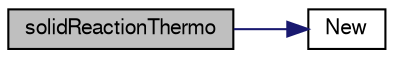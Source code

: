 digraph "solidReactionThermo"
{
  bgcolor="transparent";
  edge [fontname="FreeSans",fontsize="10",labelfontname="FreeSans",labelfontsize="10"];
  node [fontname="FreeSans",fontsize="10",shape=record];
  rankdir="LR";
  Node2 [label="solidReactionThermo",height=0.2,width=0.4,color="black", fillcolor="grey75", style="filled", fontcolor="black"];
  Node2 -> Node3 [color="midnightblue",fontsize="10",style="solid",fontname="FreeSans"];
  Node3 [label="New",height=0.2,width=0.4,color="black",URL="$a30222.html#a41aca41ab56fe85d76b8d34247170fa9",tooltip="Standard selection based on fvMesh. "];
}
